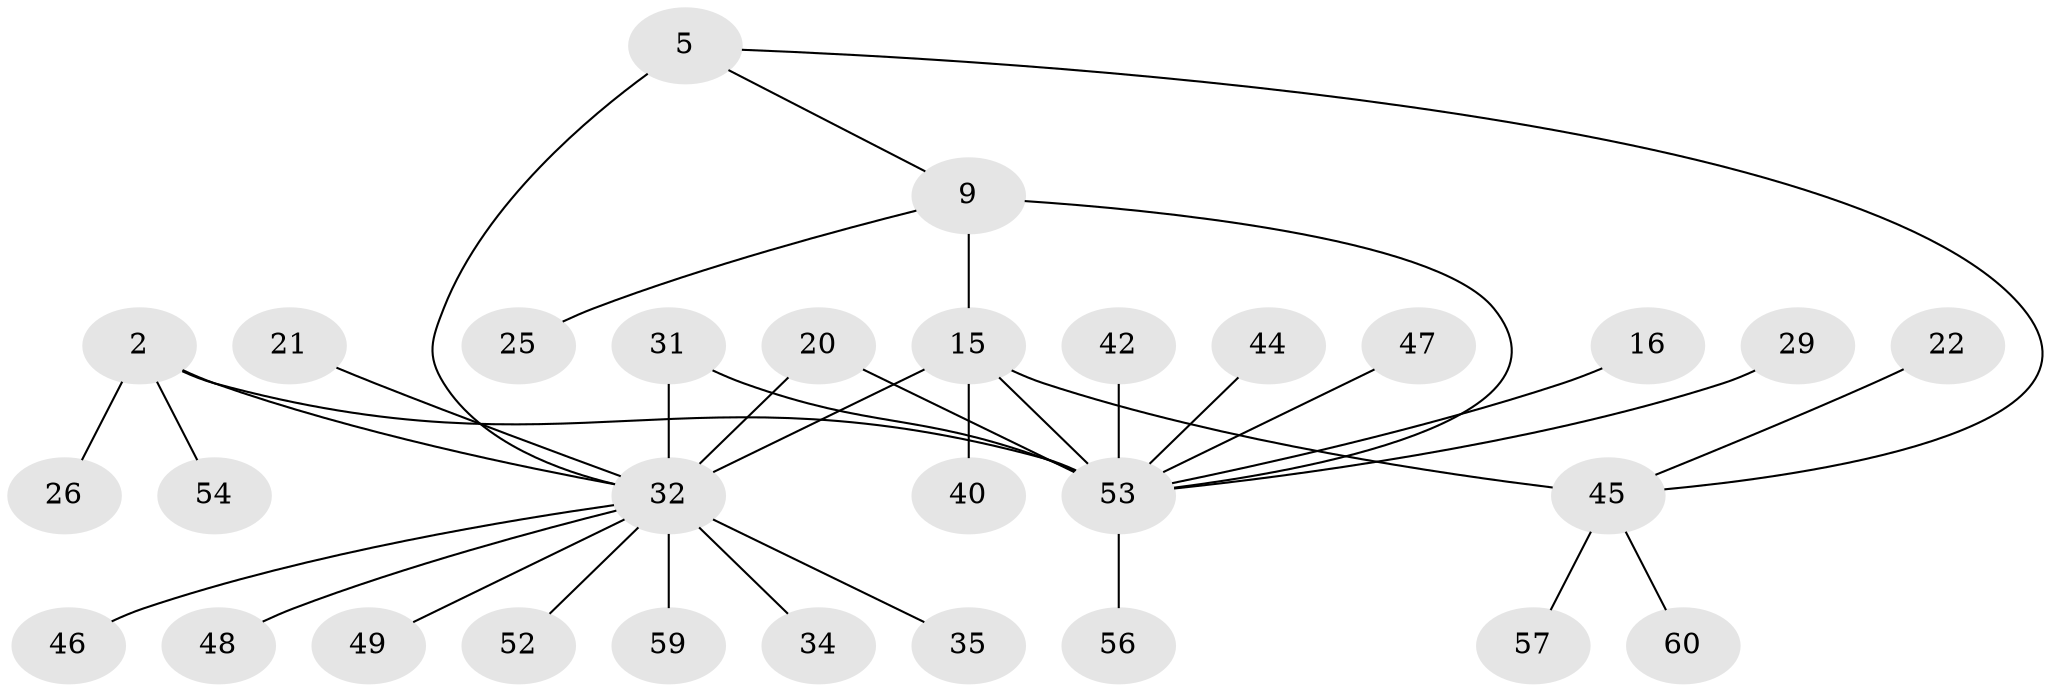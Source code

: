 // original degree distribution, {4: 0.08333333333333333, 11: 0.016666666666666666, 3: 0.06666666666666667, 9: 0.016666666666666666, 7: 0.016666666666666666, 6: 0.05, 5: 0.03333333333333333, 10: 0.016666666666666666, 1: 0.48333333333333334, 2: 0.21666666666666667}
// Generated by graph-tools (version 1.1) at 2025/57/03/04/25 21:57:17]
// undirected, 30 vertices, 35 edges
graph export_dot {
graph [start="1"]
  node [color=gray90,style=filled];
  2 [super="+1"];
  5 [super="+4"];
  9;
  15 [super="+14+10"];
  16;
  20;
  21;
  22;
  25;
  26;
  29 [super="+17"];
  31;
  32 [super="+13+30"];
  34;
  35;
  40;
  42;
  44 [super="+33"];
  45 [super="+37+38+12+18+19"];
  46 [super="+27"];
  47;
  48 [super="+36"];
  49;
  52;
  53 [super="+51+39+3"];
  54;
  56 [super="+50"];
  57 [super="+43"];
  59 [super="+58"];
  60;
  2 -- 54;
  2 -- 26;
  2 -- 32;
  2 -- 53 [weight=3];
  5 -- 9;
  5 -- 32 [weight=2];
  5 -- 45;
  9 -- 15 [weight=2];
  9 -- 25;
  9 -- 53 [weight=2];
  15 -- 40;
  15 -- 32 [weight=4];
  15 -- 45 [weight=2];
  15 -- 53 [weight=2];
  16 -- 53;
  20 -- 32;
  20 -- 53;
  21 -- 32;
  22 -- 45;
  29 -- 53;
  31 -- 32;
  31 -- 53;
  32 -- 35;
  32 -- 46;
  32 -- 48;
  32 -- 52;
  32 -- 49;
  32 -- 34;
  32 -- 59;
  42 -- 53;
  44 -- 53;
  45 -- 57;
  45 -- 60;
  47 -- 53;
  53 -- 56 [weight=2];
}
